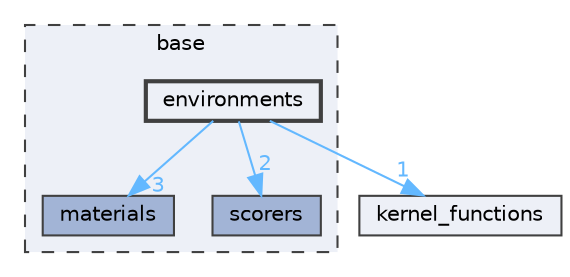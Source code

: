 digraph "base/environments"
{
 // LATEX_PDF_SIZE
  bgcolor="transparent";
  edge [fontname=Helvetica,fontsize=10,labelfontname=Helvetica,labelfontsize=10];
  node [fontname=Helvetica,fontsize=10,shape=box,height=0.2,width=0.4];
  compound=true
  subgraph clusterdir_e914ee4d4a44400f1fdb170cb4ead18a {
    graph [ bgcolor="#edf0f7", pencolor="grey25", label="base", fontname=Helvetica,fontsize=10 style="filled,dashed", URL="dir_e914ee4d4a44400f1fdb170cb4ead18a.html",tooltip=""]
  dir_48fc4e1c19c8b6650899c1f3a3ce9e57 [label="materials", fillcolor="#a2b4d6", color="grey25", style="filled", URL="dir_48fc4e1c19c8b6650899c1f3a3ce9e57.html",tooltip=""];
  dir_9ef5df912637ca1a75bfe4ae563a981a [label="scorers", fillcolor="#a2b4d6", color="grey25", style="filled", URL="dir_9ef5df912637ca1a75bfe4ae563a981a.html",tooltip=""];
  dir_5603508b6b93fd19fe6eb04fa85ae582 [label="environments", fillcolor="#edf0f7", color="grey25", style="filled,bold", URL="dir_5603508b6b93fd19fe6eb04fa85ae582.html",tooltip=""];
  }
  dir_84cc84302653ec912c0c640e2c369649 [label="kernel_functions", fillcolor="#edf0f7", color="grey25", style="filled", URL="dir_84cc84302653ec912c0c640e2c369649.html",tooltip=""];
  dir_5603508b6b93fd19fe6eb04fa85ae582->dir_48fc4e1c19c8b6650899c1f3a3ce9e57 [headlabel="3", labeldistance=1.5 headhref="dir_000002_000004.html" href="dir_000002_000004.html" color="steelblue1" fontcolor="steelblue1"];
  dir_5603508b6b93fd19fe6eb04fa85ae582->dir_84cc84302653ec912c0c640e2c369649 [headlabel="1", labeldistance=1.5 headhref="dir_000002_000003.html" href="dir_000002_000003.html" color="steelblue1" fontcolor="steelblue1"];
  dir_5603508b6b93fd19fe6eb04fa85ae582->dir_9ef5df912637ca1a75bfe4ae563a981a [headlabel="2", labeldistance=1.5 headhref="dir_000002_000005.html" href="dir_000002_000005.html" color="steelblue1" fontcolor="steelblue1"];
}
